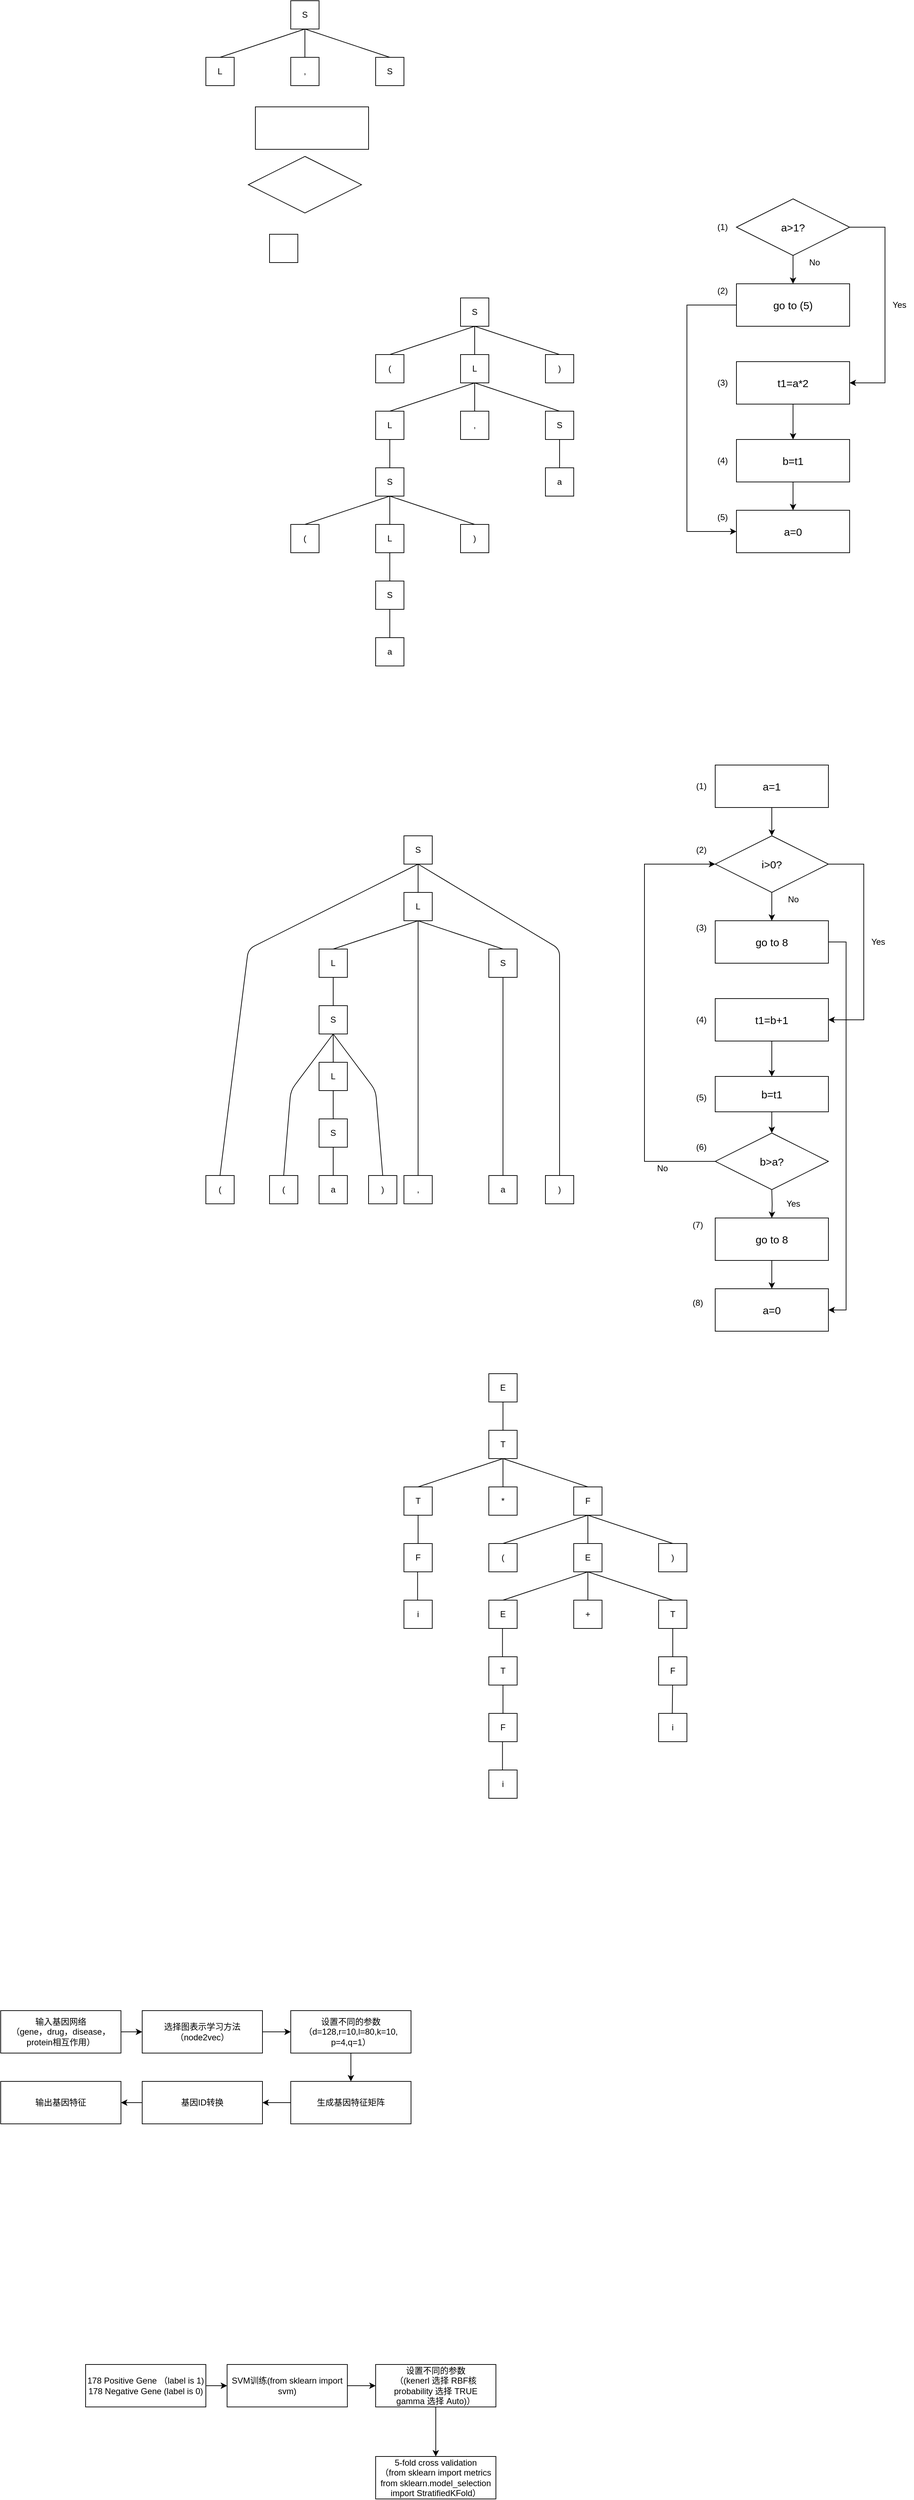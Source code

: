 <mxfile version="17.0.0" type="github">
  <diagram id="EhRALEBXOWKKHzIE7AUR" name="Page-1">
    <mxGraphModel dx="4722" dy="5435" grid="1" gridSize="10" guides="1" tooltips="1" connect="1" arrows="1" fold="1" page="1" pageScale="1" pageWidth="3300" pageHeight="4681" math="0" shadow="0">
      <root>
        <mxCell id="0" />
        <mxCell id="1" parent="0" />
        <mxCell id="8SB553p6FnkNuPPM9cX--16" style="edgeStyle=orthogonalEdgeStyle;rounded=0;orthogonalLoop=1;jettySize=auto;html=1;entryX=0;entryY=0.5;entryDx=0;entryDy=0;" parent="1" source="8SB553p6FnkNuPPM9cX--1" target="8SB553p6FnkNuPPM9cX--6" edge="1">
          <mxGeometry relative="1" as="geometry">
            <mxPoint x="560" y="570" as="targetPoint" />
            <Array as="points">
              <mxPoint x="560" y="250" />
              <mxPoint x="560" y="570" />
            </Array>
          </mxGeometry>
        </mxCell>
        <mxCell id="8SB553p6FnkNuPPM9cX--1" value="&lt;font style=&quot;font-size: 15px&quot;&gt;go to (5)&lt;/font&gt;" style="rounded=0;whiteSpace=wrap;html=1;" parent="1" vertex="1">
          <mxGeometry x="630" y="220" width="160" height="60" as="geometry" />
        </mxCell>
        <mxCell id="8SB553p6FnkNuPPM9cX--2" value="" style="edgeStyle=orthogonalEdgeStyle;rounded=0;orthogonalLoop=1;jettySize=auto;html=1;" parent="1" source="8SB553p6FnkNuPPM9cX--3" target="8SB553p6FnkNuPPM9cX--1" edge="1">
          <mxGeometry relative="1" as="geometry" />
        </mxCell>
        <mxCell id="8SB553p6FnkNuPPM9cX--12" style="edgeStyle=orthogonalEdgeStyle;rounded=0;orthogonalLoop=1;jettySize=auto;html=1;entryX=1;entryY=0.5;entryDx=0;entryDy=0;" parent="1" source="8SB553p6FnkNuPPM9cX--3" target="8SB553p6FnkNuPPM9cX--5" edge="1">
          <mxGeometry relative="1" as="geometry">
            <mxPoint x="840" y="360" as="targetPoint" />
            <Array as="points">
              <mxPoint x="840" y="140" />
              <mxPoint x="840" y="360" />
            </Array>
          </mxGeometry>
        </mxCell>
        <mxCell id="8SB553p6FnkNuPPM9cX--3" value="&lt;font style=&quot;font-size: 15px&quot;&gt;a&amp;gt;1?&lt;/font&gt;" style="rhombus;whiteSpace=wrap;html=1;" parent="1" vertex="1">
          <mxGeometry x="630" y="100" width="160" height="80" as="geometry" />
        </mxCell>
        <mxCell id="8SB553p6FnkNuPPM9cX--15" value="" style="edgeStyle=orthogonalEdgeStyle;rounded=0;orthogonalLoop=1;jettySize=auto;html=1;" parent="1" source="8SB553p6FnkNuPPM9cX--4" target="8SB553p6FnkNuPPM9cX--6" edge="1">
          <mxGeometry relative="1" as="geometry" />
        </mxCell>
        <mxCell id="8SB553p6FnkNuPPM9cX--4" value="&lt;font style=&quot;font-size: 15px&quot;&gt;b=t1&lt;/font&gt;" style="rounded=0;whiteSpace=wrap;html=1;" parent="1" vertex="1">
          <mxGeometry x="630" y="440" width="160" height="60" as="geometry" />
        </mxCell>
        <mxCell id="8SB553p6FnkNuPPM9cX--14" style="edgeStyle=orthogonalEdgeStyle;rounded=0;orthogonalLoop=1;jettySize=auto;html=1;entryX=0.5;entryY=0;entryDx=0;entryDy=0;" parent="1" source="8SB553p6FnkNuPPM9cX--5" target="8SB553p6FnkNuPPM9cX--4" edge="1">
          <mxGeometry relative="1" as="geometry" />
        </mxCell>
        <mxCell id="8SB553p6FnkNuPPM9cX--5" value="&lt;font style=&quot;font-size: 15px&quot;&gt;t1=a*2&lt;/font&gt;" style="rounded=0;whiteSpace=wrap;html=1;" parent="1" vertex="1">
          <mxGeometry x="630" y="330" width="160" height="60" as="geometry" />
        </mxCell>
        <mxCell id="8SB553p6FnkNuPPM9cX--6" value="&lt;font style=&quot;font-size: 15px&quot;&gt;a=0&lt;/font&gt;" style="rounded=0;whiteSpace=wrap;html=1;" parent="1" vertex="1">
          <mxGeometry x="630" y="540" width="160" height="60" as="geometry" />
        </mxCell>
        <mxCell id="8SB553p6FnkNuPPM9cX--7" value="" style="rounded=0;whiteSpace=wrap;html=1;" parent="1" vertex="1">
          <mxGeometry x="-50" y="-30" width="160" height="60" as="geometry" />
        </mxCell>
        <mxCell id="8SB553p6FnkNuPPM9cX--8" value="" style="rhombus;whiteSpace=wrap;html=1;" parent="1" vertex="1">
          <mxGeometry x="-60" y="40" width="160" height="80" as="geometry" />
        </mxCell>
        <mxCell id="8SB553p6FnkNuPPM9cX--10" value="No" style="text;html=1;align=center;verticalAlign=middle;resizable=0;points=[];autosize=1;" parent="1" vertex="1">
          <mxGeometry x="725" y="180" width="30" height="20" as="geometry" />
        </mxCell>
        <mxCell id="8SB553p6FnkNuPPM9cX--13" value="Yes" style="text;html=1;align=center;verticalAlign=middle;resizable=0;points=[];autosize=1;" parent="1" vertex="1">
          <mxGeometry x="840" y="240" width="40" height="20" as="geometry" />
        </mxCell>
        <mxCell id="8SB553p6FnkNuPPM9cX--18" value="(1)" style="text;html=1;align=center;verticalAlign=middle;resizable=0;points=[];autosize=1;" parent="1" vertex="1">
          <mxGeometry x="595" y="130" width="30" height="20" as="geometry" />
        </mxCell>
        <mxCell id="8SB553p6FnkNuPPM9cX--19" value="(2)" style="text;html=1;align=center;verticalAlign=middle;resizable=0;points=[];autosize=1;" parent="1" vertex="1">
          <mxGeometry x="595" y="220" width="30" height="20" as="geometry" />
        </mxCell>
        <mxCell id="8SB553p6FnkNuPPM9cX--20" value="(4)" style="text;html=1;align=center;verticalAlign=middle;resizable=0;points=[];autosize=1;" parent="1" vertex="1">
          <mxGeometry x="595" y="460" width="30" height="20" as="geometry" />
        </mxCell>
        <mxCell id="8SB553p6FnkNuPPM9cX--21" value="(3)" style="text;html=1;align=center;verticalAlign=middle;resizable=0;points=[];autosize=1;" parent="1" vertex="1">
          <mxGeometry x="595" y="350" width="30" height="20" as="geometry" />
        </mxCell>
        <mxCell id="8SB553p6FnkNuPPM9cX--22" value="(5)" style="text;html=1;align=center;verticalAlign=middle;resizable=0;points=[];autosize=1;" parent="1" vertex="1">
          <mxGeometry x="595" y="540" width="30" height="20" as="geometry" />
        </mxCell>
        <mxCell id="Z-NkJSOPQDGWFZpMQhR7-27" value="" style="edgeStyle=orthogonalEdgeStyle;rounded=0;orthogonalLoop=1;jettySize=auto;html=1;entryX=1;entryY=0.5;entryDx=0;entryDy=0;" parent="1" source="Z-NkJSOPQDGWFZpMQhR7-2" target="Z-NkJSOPQDGWFZpMQhR7-20" edge="1">
          <mxGeometry relative="1" as="geometry">
            <mxPoint x="785" y="1670" as="targetPoint" />
            <Array as="points">
              <mxPoint x="785" y="1150" />
              <mxPoint x="785" y="1670" />
            </Array>
          </mxGeometry>
        </mxCell>
        <mxCell id="Z-NkJSOPQDGWFZpMQhR7-2" value="&lt;span style=&quot;font-size: 15px&quot;&gt;go to 8&lt;/span&gt;" style="rounded=0;whiteSpace=wrap;html=1;" parent="1" vertex="1">
          <mxGeometry x="600" y="1120" width="160" height="60" as="geometry" />
        </mxCell>
        <mxCell id="Z-NkJSOPQDGWFZpMQhR7-3" value="" style="edgeStyle=orthogonalEdgeStyle;rounded=0;orthogonalLoop=1;jettySize=auto;html=1;" parent="1" source="Z-NkJSOPQDGWFZpMQhR7-5" target="Z-NkJSOPQDGWFZpMQhR7-2" edge="1">
          <mxGeometry relative="1" as="geometry" />
        </mxCell>
        <mxCell id="Z-NkJSOPQDGWFZpMQhR7-4" style="edgeStyle=orthogonalEdgeStyle;rounded=0;orthogonalLoop=1;jettySize=auto;html=1;entryX=1;entryY=0.5;entryDx=0;entryDy=0;" parent="1" source="Z-NkJSOPQDGWFZpMQhR7-5" target="Z-NkJSOPQDGWFZpMQhR7-9" edge="1">
          <mxGeometry relative="1" as="geometry">
            <mxPoint x="810" y="1260" as="targetPoint" />
            <Array as="points">
              <mxPoint x="810" y="1040" />
              <mxPoint x="810" y="1260" />
            </Array>
          </mxGeometry>
        </mxCell>
        <mxCell id="Z-NkJSOPQDGWFZpMQhR7-5" value="&lt;font style=&quot;font-size: 15px&quot;&gt;&lt;font style=&quot;vertical-align: inherit&quot;&gt;&lt;font style=&quot;vertical-align: inherit&quot;&gt;i&amp;gt;0?&lt;/font&gt;&lt;/font&gt;&lt;/font&gt;" style="rhombus;whiteSpace=wrap;html=1;" parent="1" vertex="1">
          <mxGeometry x="600" y="1000" width="160" height="80" as="geometry" />
        </mxCell>
        <mxCell id="Z-NkJSOPQDGWFZpMQhR7-41" style="edgeStyle=orthogonalEdgeStyle;rounded=0;orthogonalLoop=1;jettySize=auto;html=1;exitX=0.5;exitY=1;exitDx=0;exitDy=0;entryX=0.5;entryY=0;entryDx=0;entryDy=0;" parent="1" source="Z-NkJSOPQDGWFZpMQhR7-7" target="Z-NkJSOPQDGWFZpMQhR7-40" edge="1">
          <mxGeometry relative="1" as="geometry" />
        </mxCell>
        <mxCell id="Z-NkJSOPQDGWFZpMQhR7-7" value="&lt;font style=&quot;font-size: 15px&quot;&gt;b=t1&lt;/font&gt;" style="rounded=0;whiteSpace=wrap;html=1;" parent="1" vertex="1">
          <mxGeometry x="600" y="1340" width="160" height="50" as="geometry" />
        </mxCell>
        <mxCell id="Z-NkJSOPQDGWFZpMQhR7-8" style="edgeStyle=orthogonalEdgeStyle;rounded=0;orthogonalLoop=1;jettySize=auto;html=1;entryX=0.5;entryY=0;entryDx=0;entryDy=0;" parent="1" source="Z-NkJSOPQDGWFZpMQhR7-9" target="Z-NkJSOPQDGWFZpMQhR7-7" edge="1">
          <mxGeometry relative="1" as="geometry" />
        </mxCell>
        <mxCell id="Z-NkJSOPQDGWFZpMQhR7-9" value="&lt;font style=&quot;font-size: 15px&quot;&gt;t1=b+1&lt;/font&gt;" style="rounded=0;whiteSpace=wrap;html=1;" parent="1" vertex="1">
          <mxGeometry x="600" y="1230" width="160" height="60" as="geometry" />
        </mxCell>
        <mxCell id="Z-NkJSOPQDGWFZpMQhR7-24" value="" style="edgeStyle=orthogonalEdgeStyle;rounded=0;orthogonalLoop=1;jettySize=auto;html=1;" parent="1" target="Z-NkJSOPQDGWFZpMQhR7-19" edge="1">
          <mxGeometry relative="1" as="geometry">
            <mxPoint x="680" y="1500" as="sourcePoint" />
          </mxGeometry>
        </mxCell>
        <mxCell id="Z-NkJSOPQDGWFZpMQhR7-11" value="No" style="text;html=1;align=center;verticalAlign=middle;resizable=0;points=[];autosize=1;" parent="1" vertex="1">
          <mxGeometry x="695" y="1080" width="30" height="20" as="geometry" />
        </mxCell>
        <mxCell id="Z-NkJSOPQDGWFZpMQhR7-12" value="Yes" style="text;html=1;align=center;verticalAlign=middle;resizable=0;points=[];autosize=1;" parent="1" vertex="1">
          <mxGeometry x="810" y="1140" width="40" height="20" as="geometry" />
        </mxCell>
        <mxCell id="Z-NkJSOPQDGWFZpMQhR7-13" value="(2)" style="text;html=1;align=center;verticalAlign=middle;resizable=0;points=[];autosize=1;" parent="1" vertex="1">
          <mxGeometry x="565" y="1010" width="30" height="20" as="geometry" />
        </mxCell>
        <mxCell id="Z-NkJSOPQDGWFZpMQhR7-14" value="(3)" style="text;html=1;align=center;verticalAlign=middle;resizable=0;points=[];autosize=1;" parent="1" vertex="1">
          <mxGeometry x="565" y="1120" width="30" height="20" as="geometry" />
        </mxCell>
        <mxCell id="Z-NkJSOPQDGWFZpMQhR7-15" value="(5)" style="text;html=1;align=center;verticalAlign=middle;resizable=0;points=[];autosize=1;" parent="1" vertex="1">
          <mxGeometry x="565" y="1360" width="30" height="20" as="geometry" />
        </mxCell>
        <mxCell id="Z-NkJSOPQDGWFZpMQhR7-16" value="(4)" style="text;html=1;align=center;verticalAlign=middle;resizable=0;points=[];autosize=1;" parent="1" vertex="1">
          <mxGeometry x="565" y="1250" width="30" height="20" as="geometry" />
        </mxCell>
        <mxCell id="Z-NkJSOPQDGWFZpMQhR7-17" value="(6)" style="text;html=1;align=center;verticalAlign=middle;resizable=0;points=[];autosize=1;" parent="1" vertex="1">
          <mxGeometry x="565" y="1430" width="30" height="20" as="geometry" />
        </mxCell>
        <mxCell id="Z-NkJSOPQDGWFZpMQhR7-25" value="" style="edgeStyle=orthogonalEdgeStyle;rounded=0;orthogonalLoop=1;jettySize=auto;html=1;" parent="1" source="Z-NkJSOPQDGWFZpMQhR7-19" target="Z-NkJSOPQDGWFZpMQhR7-20" edge="1">
          <mxGeometry relative="1" as="geometry" />
        </mxCell>
        <mxCell id="Z-NkJSOPQDGWFZpMQhR7-19" value="&lt;font style=&quot;font-size: 15px&quot;&gt;go to 8&lt;/font&gt;" style="rounded=0;whiteSpace=wrap;html=1;" parent="1" vertex="1">
          <mxGeometry x="600" y="1540" width="160" height="60" as="geometry" />
        </mxCell>
        <mxCell id="Z-NkJSOPQDGWFZpMQhR7-20" value="&lt;span style=&quot;font-size: 15px&quot;&gt;a=0&lt;/span&gt;" style="rounded=0;whiteSpace=wrap;html=1;" parent="1" vertex="1">
          <mxGeometry x="600" y="1640" width="160" height="60" as="geometry" />
        </mxCell>
        <mxCell id="Z-NkJSOPQDGWFZpMQhR7-23" value="" style="edgeStyle=orthogonalEdgeStyle;rounded=0;orthogonalLoop=1;jettySize=auto;html=1;" parent="1" source="Z-NkJSOPQDGWFZpMQhR7-22" target="Z-NkJSOPQDGWFZpMQhR7-5" edge="1">
          <mxGeometry relative="1" as="geometry" />
        </mxCell>
        <mxCell id="Z-NkJSOPQDGWFZpMQhR7-22" value="&lt;font style=&quot;font-size: 15px&quot;&gt;a=1&lt;/font&gt;" style="rounded=0;whiteSpace=wrap;html=1;" parent="1" vertex="1">
          <mxGeometry x="600" y="900" width="160" height="60" as="geometry" />
        </mxCell>
        <mxCell id="Z-NkJSOPQDGWFZpMQhR7-34" value="(1)" style="text;html=1;align=center;verticalAlign=middle;resizable=0;points=[];autosize=1;" parent="1" vertex="1">
          <mxGeometry x="565" y="920" width="30" height="20" as="geometry" />
        </mxCell>
        <mxCell id="Z-NkJSOPQDGWFZpMQhR7-37" value="(8)" style="text;html=1;align=center;verticalAlign=middle;resizable=0;points=[];autosize=1;" parent="1" vertex="1">
          <mxGeometry x="560" y="1650" width="30" height="20" as="geometry" />
        </mxCell>
        <mxCell id="Z-NkJSOPQDGWFZpMQhR7-42" style="edgeStyle=orthogonalEdgeStyle;rounded=0;orthogonalLoop=1;jettySize=auto;html=1;exitX=0;exitY=0.5;exitDx=0;exitDy=0;entryX=0;entryY=0.5;entryDx=0;entryDy=0;" parent="1" source="Z-NkJSOPQDGWFZpMQhR7-40" target="Z-NkJSOPQDGWFZpMQhR7-5" edge="1">
          <mxGeometry relative="1" as="geometry">
            <mxPoint x="490" y="930" as="targetPoint" />
            <Array as="points">
              <mxPoint x="500" y="1460" />
              <mxPoint x="500" y="1040" />
            </Array>
          </mxGeometry>
        </mxCell>
        <mxCell id="Z-NkJSOPQDGWFZpMQhR7-40" value="&lt;font style=&quot;font-size: 15px&quot;&gt;&lt;font style=&quot;vertical-align: inherit&quot;&gt;&lt;font style=&quot;vertical-align: inherit&quot;&gt;b&amp;gt;a?&lt;/font&gt;&lt;/font&gt;&lt;/font&gt;" style="rhombus;whiteSpace=wrap;html=1;" parent="1" vertex="1">
          <mxGeometry x="600" y="1420" width="160" height="80" as="geometry" />
        </mxCell>
        <mxCell id="Z-NkJSOPQDGWFZpMQhR7-43" value="No" style="text;html=1;align=center;verticalAlign=middle;resizable=0;points=[];autosize=1;" parent="1" vertex="1">
          <mxGeometry x="510" y="1460" width="30" height="20" as="geometry" />
        </mxCell>
        <mxCell id="Z-NkJSOPQDGWFZpMQhR7-45" value="Yes" style="text;html=1;align=center;verticalAlign=middle;resizable=0;points=[];autosize=1;" parent="1" vertex="1">
          <mxGeometry x="695" y="1510" width="30" height="20" as="geometry" />
        </mxCell>
        <mxCell id="Z-NkJSOPQDGWFZpMQhR7-36" value="(7)" style="text;html=1;align=center;verticalAlign=middle;resizable=0;points=[];autosize=1;" parent="1" vertex="1">
          <mxGeometry x="560" y="1540" width="30" height="20" as="geometry" />
        </mxCell>
        <mxCell id="l1R7eb3PoZtqDIIH4nVf-25" value="" style="rounded=0;whiteSpace=wrap;html=1;" parent="1" vertex="1">
          <mxGeometry x="-30" y="150" width="40" height="40" as="geometry" />
        </mxCell>
        <mxCell id="l1R7eb3PoZtqDIIH4nVf-28" value="(" style="rounded=0;whiteSpace=wrap;html=1;" parent="1" vertex="1">
          <mxGeometry x="120" y="320" width="40" height="40" as="geometry" />
        </mxCell>
        <mxCell id="l1R7eb3PoZtqDIIH4nVf-29" value="S" style="rounded=0;whiteSpace=wrap;html=1;" parent="1" vertex="1">
          <mxGeometry x="240" y="240" width="40" height="40" as="geometry" />
        </mxCell>
        <mxCell id="l1R7eb3PoZtqDIIH4nVf-31" value=")" style="rounded=0;whiteSpace=wrap;html=1;" parent="1" vertex="1">
          <mxGeometry x="360" y="320" width="40" height="40" as="geometry" />
        </mxCell>
        <mxCell id="l1R7eb3PoZtqDIIH4nVf-32" value="L" style="rounded=0;whiteSpace=wrap;html=1;" parent="1" vertex="1">
          <mxGeometry x="240" y="320" width="40" height="40" as="geometry" />
        </mxCell>
        <mxCell id="l1R7eb3PoZtqDIIH4nVf-33" value="" style="endArrow=none;html=1;exitX=0.5;exitY=0;exitDx=0;exitDy=0;" parent="1" source="l1R7eb3PoZtqDIIH4nVf-28" edge="1">
          <mxGeometry width="50" height="50" relative="1" as="geometry">
            <mxPoint x="210" y="330" as="sourcePoint" />
            <mxPoint x="260" y="280" as="targetPoint" />
            <Array as="points" />
          </mxGeometry>
        </mxCell>
        <mxCell id="l1R7eb3PoZtqDIIH4nVf-35" value="" style="endArrow=none;html=1;exitX=0.5;exitY=0;exitDx=0;exitDy=0;" parent="1" source="l1R7eb3PoZtqDIIH4nVf-32" edge="1">
          <mxGeometry width="50" height="50" relative="1" as="geometry">
            <mxPoint x="220" y="330" as="sourcePoint" />
            <mxPoint x="260" y="280" as="targetPoint" />
          </mxGeometry>
        </mxCell>
        <mxCell id="l1R7eb3PoZtqDIIH4nVf-36" value="" style="endArrow=none;html=1;exitX=0.5;exitY=0;exitDx=0;exitDy=0;" parent="1" source="l1R7eb3PoZtqDIIH4nVf-31" edge="1">
          <mxGeometry width="50" height="50" relative="1" as="geometry">
            <mxPoint x="220" y="320" as="sourcePoint" />
            <mxPoint x="260" y="280" as="targetPoint" />
          </mxGeometry>
        </mxCell>
        <mxCell id="l1R7eb3PoZtqDIIH4nVf-44" value="L" style="rounded=0;whiteSpace=wrap;html=1;" parent="1" vertex="1">
          <mxGeometry x="120" y="400" width="40" height="40" as="geometry" />
        </mxCell>
        <mxCell id="l1R7eb3PoZtqDIIH4nVf-46" value="S" style="rounded=0;whiteSpace=wrap;html=1;" parent="1" vertex="1">
          <mxGeometry x="360" y="400" width="40" height="40" as="geometry" />
        </mxCell>
        <mxCell id="l1R7eb3PoZtqDIIH4nVf-47" value="," style="rounded=0;whiteSpace=wrap;html=1;" parent="1" vertex="1">
          <mxGeometry x="240" y="400" width="40" height="40" as="geometry" />
        </mxCell>
        <mxCell id="l1R7eb3PoZtqDIIH4nVf-48" value="" style="endArrow=none;html=1;exitX=0.5;exitY=0;exitDx=0;exitDy=0;" parent="1" source="l1R7eb3PoZtqDIIH4nVf-44" edge="1">
          <mxGeometry width="50" height="50" relative="1" as="geometry">
            <mxPoint x="210" y="410" as="sourcePoint" />
            <mxPoint x="260" y="360" as="targetPoint" />
            <Array as="points" />
          </mxGeometry>
        </mxCell>
        <mxCell id="l1R7eb3PoZtqDIIH4nVf-49" value="" style="endArrow=none;html=1;exitX=0.5;exitY=0;exitDx=0;exitDy=0;" parent="1" source="l1R7eb3PoZtqDIIH4nVf-47" edge="1">
          <mxGeometry width="50" height="50" relative="1" as="geometry">
            <mxPoint x="220" y="410" as="sourcePoint" />
            <mxPoint x="260" y="360" as="targetPoint" />
          </mxGeometry>
        </mxCell>
        <mxCell id="l1R7eb3PoZtqDIIH4nVf-50" value="" style="endArrow=none;html=1;exitX=0.5;exitY=0;exitDx=0;exitDy=0;" parent="1" source="l1R7eb3PoZtqDIIH4nVf-46" edge="1">
          <mxGeometry width="50" height="50" relative="1" as="geometry">
            <mxPoint x="220" y="400" as="sourcePoint" />
            <mxPoint x="260" y="360" as="targetPoint" />
          </mxGeometry>
        </mxCell>
        <mxCell id="l1R7eb3PoZtqDIIH4nVf-56" value="" style="endArrow=none;html=1;" parent="1" edge="1">
          <mxGeometry width="50" height="50" relative="1" as="geometry">
            <mxPoint x="140" y="480" as="sourcePoint" />
            <mxPoint x="140" y="440" as="targetPoint" />
          </mxGeometry>
        </mxCell>
        <mxCell id="l1R7eb3PoZtqDIIH4nVf-65" value="L" style="rounded=0;whiteSpace=wrap;html=1;" parent="1" vertex="1">
          <mxGeometry x="-120" y="-100" width="40" height="40" as="geometry" />
        </mxCell>
        <mxCell id="l1R7eb3PoZtqDIIH4nVf-66" value="S" style="rounded=0;whiteSpace=wrap;html=1;" parent="1" vertex="1">
          <mxGeometry y="-180" width="40" height="40" as="geometry" />
        </mxCell>
        <mxCell id="l1R7eb3PoZtqDIIH4nVf-67" value="S" style="rounded=0;whiteSpace=wrap;html=1;" parent="1" vertex="1">
          <mxGeometry x="120" y="-100" width="40" height="40" as="geometry" />
        </mxCell>
        <mxCell id="l1R7eb3PoZtqDIIH4nVf-68" value="," style="rounded=0;whiteSpace=wrap;html=1;" parent="1" vertex="1">
          <mxGeometry y="-100" width="40" height="40" as="geometry" />
        </mxCell>
        <mxCell id="l1R7eb3PoZtqDIIH4nVf-69" value="" style="endArrow=none;html=1;exitX=0.5;exitY=0;exitDx=0;exitDy=0;" parent="1" source="l1R7eb3PoZtqDIIH4nVf-65" edge="1">
          <mxGeometry width="50" height="50" relative="1" as="geometry">
            <mxPoint x="-30" y="-90" as="sourcePoint" />
            <mxPoint x="20" y="-140" as="targetPoint" />
            <Array as="points" />
          </mxGeometry>
        </mxCell>
        <mxCell id="l1R7eb3PoZtqDIIH4nVf-70" value="" style="endArrow=none;html=1;exitX=0.5;exitY=0;exitDx=0;exitDy=0;" parent="1" source="l1R7eb3PoZtqDIIH4nVf-68" edge="1">
          <mxGeometry width="50" height="50" relative="1" as="geometry">
            <mxPoint x="-20" y="-90" as="sourcePoint" />
            <mxPoint x="20" y="-140" as="targetPoint" />
          </mxGeometry>
        </mxCell>
        <mxCell id="l1R7eb3PoZtqDIIH4nVf-71" value="" style="endArrow=none;html=1;exitX=0.5;exitY=0;exitDx=0;exitDy=0;" parent="1" source="l1R7eb3PoZtqDIIH4nVf-67" edge="1">
          <mxGeometry width="50" height="50" relative="1" as="geometry">
            <mxPoint x="-20" y="-100" as="sourcePoint" />
            <mxPoint x="20" y="-140" as="targetPoint" />
          </mxGeometry>
        </mxCell>
        <mxCell id="l1R7eb3PoZtqDIIH4nVf-72" value="(" style="rounded=0;whiteSpace=wrap;html=1;" parent="1" vertex="1">
          <mxGeometry y="560" width="40" height="40" as="geometry" />
        </mxCell>
        <mxCell id="l1R7eb3PoZtqDIIH4nVf-73" value="S" style="rounded=0;whiteSpace=wrap;html=1;" parent="1" vertex="1">
          <mxGeometry x="120" y="480" width="40" height="40" as="geometry" />
        </mxCell>
        <mxCell id="l1R7eb3PoZtqDIIH4nVf-74" value=")" style="rounded=0;whiteSpace=wrap;html=1;" parent="1" vertex="1">
          <mxGeometry x="240" y="560" width="40" height="40" as="geometry" />
        </mxCell>
        <mxCell id="l1R7eb3PoZtqDIIH4nVf-75" value="L" style="rounded=0;whiteSpace=wrap;html=1;" parent="1" vertex="1">
          <mxGeometry x="120" y="560" width="40" height="40" as="geometry" />
        </mxCell>
        <mxCell id="l1R7eb3PoZtqDIIH4nVf-76" value="" style="endArrow=none;html=1;exitX=0.5;exitY=0;exitDx=0;exitDy=0;" parent="1" source="l1R7eb3PoZtqDIIH4nVf-72" edge="1">
          <mxGeometry width="50" height="50" relative="1" as="geometry">
            <mxPoint x="90" y="570" as="sourcePoint" />
            <mxPoint x="140" y="520" as="targetPoint" />
            <Array as="points" />
          </mxGeometry>
        </mxCell>
        <mxCell id="l1R7eb3PoZtqDIIH4nVf-77" value="" style="endArrow=none;html=1;exitX=0.5;exitY=0;exitDx=0;exitDy=0;" parent="1" source="l1R7eb3PoZtqDIIH4nVf-75" edge="1">
          <mxGeometry width="50" height="50" relative="1" as="geometry">
            <mxPoint x="100" y="570" as="sourcePoint" />
            <mxPoint x="140" y="520" as="targetPoint" />
          </mxGeometry>
        </mxCell>
        <mxCell id="l1R7eb3PoZtqDIIH4nVf-78" value="" style="endArrow=none;html=1;exitX=0.5;exitY=0;exitDx=0;exitDy=0;" parent="1" source="l1R7eb3PoZtqDIIH4nVf-74" edge="1">
          <mxGeometry width="50" height="50" relative="1" as="geometry">
            <mxPoint x="100" y="560" as="sourcePoint" />
            <mxPoint x="140" y="520" as="targetPoint" />
          </mxGeometry>
        </mxCell>
        <mxCell id="l1R7eb3PoZtqDIIH4nVf-86" value="S" style="rounded=0;whiteSpace=wrap;html=1;" parent="1" vertex="1">
          <mxGeometry x="120" y="640" width="40" height="40" as="geometry" />
        </mxCell>
        <mxCell id="l1R7eb3PoZtqDIIH4nVf-87" value="a" style="rounded=0;whiteSpace=wrap;html=1;" parent="1" vertex="1">
          <mxGeometry x="120" y="720" width="40" height="40" as="geometry" />
        </mxCell>
        <mxCell id="l1R7eb3PoZtqDIIH4nVf-88" value="" style="endArrow=none;html=1;exitX=0.5;exitY=0;exitDx=0;exitDy=0;" parent="1" source="l1R7eb3PoZtqDIIH4nVf-86" edge="1">
          <mxGeometry width="50" height="50" relative="1" as="geometry">
            <mxPoint x="90" y="650" as="sourcePoint" />
            <mxPoint x="140" y="600" as="targetPoint" />
          </mxGeometry>
        </mxCell>
        <mxCell id="l1R7eb3PoZtqDIIH4nVf-89" value="" style="endArrow=none;html=1;exitX=0.5;exitY=0;exitDx=0;exitDy=0;" parent="1" source="l1R7eb3PoZtqDIIH4nVf-87" edge="1">
          <mxGeometry width="50" height="50" relative="1" as="geometry">
            <mxPoint x="110" y="710" as="sourcePoint" />
            <mxPoint x="140" y="680" as="targetPoint" />
          </mxGeometry>
        </mxCell>
        <mxCell id="l1R7eb3PoZtqDIIH4nVf-90" value="a" style="rounded=0;whiteSpace=wrap;html=1;" parent="1" vertex="1">
          <mxGeometry x="360" y="480" width="40" height="40" as="geometry" />
        </mxCell>
        <mxCell id="l1R7eb3PoZtqDIIH4nVf-91" value="" style="endArrow=none;html=1;exitX=0.5;exitY=0;exitDx=0;exitDy=0;" parent="1" source="l1R7eb3PoZtqDIIH4nVf-90" edge="1">
          <mxGeometry width="50" height="50" relative="1" as="geometry">
            <mxPoint x="350" y="470" as="sourcePoint" />
            <mxPoint x="380" y="440" as="targetPoint" />
          </mxGeometry>
        </mxCell>
        <mxCell id="l1R7eb3PoZtqDIIH4nVf-92" value="(" style="rounded=0;whiteSpace=wrap;html=1;" parent="1" vertex="1">
          <mxGeometry x="-120" y="1480" width="40" height="40" as="geometry" />
        </mxCell>
        <mxCell id="l1R7eb3PoZtqDIIH4nVf-93" value="S" style="rounded=0;whiteSpace=wrap;html=1;" parent="1" vertex="1">
          <mxGeometry x="160" y="1000" width="40" height="40" as="geometry" />
        </mxCell>
        <mxCell id="l1R7eb3PoZtqDIIH4nVf-94" value=")" style="rounded=0;whiteSpace=wrap;html=1;" parent="1" vertex="1">
          <mxGeometry x="360" y="1480" width="40" height="40" as="geometry" />
        </mxCell>
        <mxCell id="l1R7eb3PoZtqDIIH4nVf-95" value="L" style="rounded=0;whiteSpace=wrap;html=1;" parent="1" vertex="1">
          <mxGeometry x="160" y="1080" width="40" height="40" as="geometry" />
        </mxCell>
        <mxCell id="l1R7eb3PoZtqDIIH4nVf-96" value="" style="endArrow=none;html=1;exitX=0.5;exitY=0;exitDx=0;exitDy=0;" parent="1" source="l1R7eb3PoZtqDIIH4nVf-92" edge="1">
          <mxGeometry width="50" height="50" relative="1" as="geometry">
            <mxPoint x="130" y="1090" as="sourcePoint" />
            <mxPoint x="180" y="1040" as="targetPoint" />
            <Array as="points">
              <mxPoint x="-60" y="1160" />
            </Array>
          </mxGeometry>
        </mxCell>
        <mxCell id="l1R7eb3PoZtqDIIH4nVf-97" value="" style="endArrow=none;html=1;exitX=0.5;exitY=0;exitDx=0;exitDy=0;" parent="1" source="l1R7eb3PoZtqDIIH4nVf-95" edge="1">
          <mxGeometry width="50" height="50" relative="1" as="geometry">
            <mxPoint x="140" y="1090" as="sourcePoint" />
            <mxPoint x="180" y="1040" as="targetPoint" />
          </mxGeometry>
        </mxCell>
        <mxCell id="l1R7eb3PoZtqDIIH4nVf-98" value="" style="endArrow=none;html=1;exitX=0.5;exitY=0;exitDx=0;exitDy=0;" parent="1" source="l1R7eb3PoZtqDIIH4nVf-94" edge="1">
          <mxGeometry width="50" height="50" relative="1" as="geometry">
            <mxPoint x="140" y="1080" as="sourcePoint" />
            <mxPoint x="180" y="1040" as="targetPoint" />
            <Array as="points">
              <mxPoint x="380" y="1160" />
            </Array>
          </mxGeometry>
        </mxCell>
        <mxCell id="l1R7eb3PoZtqDIIH4nVf-99" value="L" style="rounded=0;whiteSpace=wrap;html=1;" parent="1" vertex="1">
          <mxGeometry x="40" y="1160" width="40" height="40" as="geometry" />
        </mxCell>
        <mxCell id="l1R7eb3PoZtqDIIH4nVf-100" value="S" style="rounded=0;whiteSpace=wrap;html=1;" parent="1" vertex="1">
          <mxGeometry x="280" y="1160" width="40" height="40" as="geometry" />
        </mxCell>
        <mxCell id="l1R7eb3PoZtqDIIH4nVf-101" value="," style="rounded=0;whiteSpace=wrap;html=1;" parent="1" vertex="1">
          <mxGeometry x="160" y="1480" width="40" height="40" as="geometry" />
        </mxCell>
        <mxCell id="l1R7eb3PoZtqDIIH4nVf-102" value="" style="endArrow=none;html=1;exitX=0.5;exitY=0;exitDx=0;exitDy=0;" parent="1" source="l1R7eb3PoZtqDIIH4nVf-99" edge="1">
          <mxGeometry width="50" height="50" relative="1" as="geometry">
            <mxPoint x="130" y="1170" as="sourcePoint" />
            <mxPoint x="180" y="1120" as="targetPoint" />
            <Array as="points" />
          </mxGeometry>
        </mxCell>
        <mxCell id="l1R7eb3PoZtqDIIH4nVf-103" value="" style="endArrow=none;html=1;exitX=0.5;exitY=0;exitDx=0;exitDy=0;" parent="1" source="l1R7eb3PoZtqDIIH4nVf-101" edge="1">
          <mxGeometry width="50" height="50" relative="1" as="geometry">
            <mxPoint x="140" y="1170" as="sourcePoint" />
            <mxPoint x="180" y="1120" as="targetPoint" />
          </mxGeometry>
        </mxCell>
        <mxCell id="l1R7eb3PoZtqDIIH4nVf-104" value="" style="endArrow=none;html=1;exitX=0.5;exitY=0;exitDx=0;exitDy=0;" parent="1" source="l1R7eb3PoZtqDIIH4nVf-100" edge="1">
          <mxGeometry width="50" height="50" relative="1" as="geometry">
            <mxPoint x="140" y="1160" as="sourcePoint" />
            <mxPoint x="180" y="1120" as="targetPoint" />
          </mxGeometry>
        </mxCell>
        <mxCell id="l1R7eb3PoZtqDIIH4nVf-105" value="" style="endArrow=none;html=1;" parent="1" edge="1">
          <mxGeometry width="50" height="50" relative="1" as="geometry">
            <mxPoint x="60" y="1240" as="sourcePoint" />
            <mxPoint x="60" y="1200" as="targetPoint" />
          </mxGeometry>
        </mxCell>
        <mxCell id="l1R7eb3PoZtqDIIH4nVf-106" value="(" style="rounded=0;whiteSpace=wrap;html=1;" parent="1" vertex="1">
          <mxGeometry x="-30" y="1480" width="40" height="40" as="geometry" />
        </mxCell>
        <mxCell id="l1R7eb3PoZtqDIIH4nVf-107" value="S" style="rounded=0;whiteSpace=wrap;html=1;" parent="1" vertex="1">
          <mxGeometry x="40" y="1240" width="40" height="40" as="geometry" />
        </mxCell>
        <mxCell id="l1R7eb3PoZtqDIIH4nVf-108" value=")" style="rounded=0;whiteSpace=wrap;html=1;" parent="1" vertex="1">
          <mxGeometry x="110" y="1480" width="40" height="40" as="geometry" />
        </mxCell>
        <mxCell id="l1R7eb3PoZtqDIIH4nVf-109" value="L" style="rounded=0;whiteSpace=wrap;html=1;" parent="1" vertex="1">
          <mxGeometry x="40" y="1320" width="40" height="40" as="geometry" />
        </mxCell>
        <mxCell id="l1R7eb3PoZtqDIIH4nVf-110" value="" style="endArrow=none;html=1;exitX=0.5;exitY=0;exitDx=0;exitDy=0;" parent="1" source="l1R7eb3PoZtqDIIH4nVf-106" edge="1">
          <mxGeometry width="50" height="50" relative="1" as="geometry">
            <mxPoint x="10" y="1330" as="sourcePoint" />
            <mxPoint x="60" y="1280" as="targetPoint" />
            <Array as="points">
              <mxPoint y="1360" />
            </Array>
          </mxGeometry>
        </mxCell>
        <mxCell id="l1R7eb3PoZtqDIIH4nVf-111" value="" style="endArrow=none;html=1;exitX=0.5;exitY=0;exitDx=0;exitDy=0;" parent="1" source="l1R7eb3PoZtqDIIH4nVf-109" edge="1">
          <mxGeometry width="50" height="50" relative="1" as="geometry">
            <mxPoint x="20" y="1330" as="sourcePoint" />
            <mxPoint x="60" y="1280" as="targetPoint" />
          </mxGeometry>
        </mxCell>
        <mxCell id="l1R7eb3PoZtqDIIH4nVf-112" value="" style="endArrow=none;html=1;exitX=0.5;exitY=0;exitDx=0;exitDy=0;" parent="1" source="l1R7eb3PoZtqDIIH4nVf-108" edge="1">
          <mxGeometry width="50" height="50" relative="1" as="geometry">
            <mxPoint x="20" y="1320" as="sourcePoint" />
            <mxPoint x="60" y="1280" as="targetPoint" />
            <Array as="points">
              <mxPoint x="120" y="1360" />
            </Array>
          </mxGeometry>
        </mxCell>
        <mxCell id="l1R7eb3PoZtqDIIH4nVf-113" value="S" style="rounded=0;whiteSpace=wrap;html=1;" parent="1" vertex="1">
          <mxGeometry x="40" y="1400" width="40" height="40" as="geometry" />
        </mxCell>
        <mxCell id="l1R7eb3PoZtqDIIH4nVf-114" value="a" style="rounded=0;whiteSpace=wrap;html=1;" parent="1" vertex="1">
          <mxGeometry x="40" y="1480" width="40" height="40" as="geometry" />
        </mxCell>
        <mxCell id="l1R7eb3PoZtqDIIH4nVf-115" value="" style="endArrow=none;html=1;exitX=0.5;exitY=0;exitDx=0;exitDy=0;" parent="1" source="l1R7eb3PoZtqDIIH4nVf-113" edge="1">
          <mxGeometry width="50" height="50" relative="1" as="geometry">
            <mxPoint x="10" y="1410" as="sourcePoint" />
            <mxPoint x="60" y="1360" as="targetPoint" />
          </mxGeometry>
        </mxCell>
        <mxCell id="l1R7eb3PoZtqDIIH4nVf-116" value="" style="endArrow=none;html=1;exitX=0.5;exitY=0;exitDx=0;exitDy=0;" parent="1" source="l1R7eb3PoZtqDIIH4nVf-114" edge="1">
          <mxGeometry width="50" height="50" relative="1" as="geometry">
            <mxPoint x="30" y="1470" as="sourcePoint" />
            <mxPoint x="60" y="1440" as="targetPoint" />
          </mxGeometry>
        </mxCell>
        <mxCell id="l1R7eb3PoZtqDIIH4nVf-117" value="a" style="rounded=0;whiteSpace=wrap;html=1;" parent="1" vertex="1">
          <mxGeometry x="280" y="1480" width="40" height="40" as="geometry" />
        </mxCell>
        <mxCell id="l1R7eb3PoZtqDIIH4nVf-118" value="" style="endArrow=none;html=1;exitX=0.5;exitY=0;exitDx=0;exitDy=0;" parent="1" source="l1R7eb3PoZtqDIIH4nVf-117" edge="1">
          <mxGeometry width="50" height="50" relative="1" as="geometry">
            <mxPoint x="270" y="1230" as="sourcePoint" />
            <mxPoint x="300" y="1200" as="targetPoint" />
          </mxGeometry>
        </mxCell>
        <mxCell id="XBAsrla8ykXigh3ZVRW5-1" value="T" style="rounded=0;whiteSpace=wrap;html=1;" parent="1" vertex="1">
          <mxGeometry x="160" y="1920" width="40" height="40" as="geometry" />
        </mxCell>
        <mxCell id="XBAsrla8ykXigh3ZVRW5-2" value="T" style="rounded=0;whiteSpace=wrap;html=1;" parent="1" vertex="1">
          <mxGeometry x="280" y="1840" width="40" height="40" as="geometry" />
        </mxCell>
        <mxCell id="XBAsrla8ykXigh3ZVRW5-3" value="F" style="rounded=0;whiteSpace=wrap;html=1;" parent="1" vertex="1">
          <mxGeometry x="400" y="1920" width="40" height="40" as="geometry" />
        </mxCell>
        <mxCell id="XBAsrla8ykXigh3ZVRW5-4" value="*" style="rounded=0;whiteSpace=wrap;html=1;" parent="1" vertex="1">
          <mxGeometry x="280" y="1920" width="40" height="40" as="geometry" />
        </mxCell>
        <mxCell id="XBAsrla8ykXigh3ZVRW5-5" value="" style="endArrow=none;html=1;exitX=0.5;exitY=0;exitDx=0;exitDy=0;" parent="1" source="XBAsrla8ykXigh3ZVRW5-1" edge="1">
          <mxGeometry width="50" height="50" relative="1" as="geometry">
            <mxPoint x="250" y="1930" as="sourcePoint" />
            <mxPoint x="300" y="1880" as="targetPoint" />
            <Array as="points" />
          </mxGeometry>
        </mxCell>
        <mxCell id="XBAsrla8ykXigh3ZVRW5-6" value="" style="endArrow=none;html=1;exitX=0.5;exitY=0;exitDx=0;exitDy=0;" parent="1" source="XBAsrla8ykXigh3ZVRW5-4" edge="1">
          <mxGeometry width="50" height="50" relative="1" as="geometry">
            <mxPoint x="260" y="1930" as="sourcePoint" />
            <mxPoint x="300" y="1880" as="targetPoint" />
          </mxGeometry>
        </mxCell>
        <mxCell id="XBAsrla8ykXigh3ZVRW5-7" value="" style="endArrow=none;html=1;exitX=0.5;exitY=0;exitDx=0;exitDy=0;" parent="1" source="XBAsrla8ykXigh3ZVRW5-3" edge="1">
          <mxGeometry width="50" height="50" relative="1" as="geometry">
            <mxPoint x="260" y="1920" as="sourcePoint" />
            <mxPoint x="300" y="1880" as="targetPoint" />
          </mxGeometry>
        </mxCell>
        <mxCell id="XBAsrla8ykXigh3ZVRW5-9" value="F" style="rounded=0;whiteSpace=wrap;html=1;" parent="1" vertex="1">
          <mxGeometry x="160" y="2000" width="40" height="40" as="geometry" />
        </mxCell>
        <mxCell id="XBAsrla8ykXigh3ZVRW5-15" value="E" style="rounded=0;whiteSpace=wrap;html=1;" parent="1" vertex="1">
          <mxGeometry x="280" y="2080" width="40" height="40" as="geometry" />
        </mxCell>
        <mxCell id="XBAsrla8ykXigh3ZVRW5-18" value="+" style="rounded=0;whiteSpace=wrap;html=1;" parent="1" vertex="1">
          <mxGeometry x="400" y="2080" width="40" height="40" as="geometry" />
        </mxCell>
        <mxCell id="XBAsrla8ykXigh3ZVRW5-19" value="" style="endArrow=none;html=1;exitX=0.5;exitY=0;exitDx=0;exitDy=0;" parent="1" source="XBAsrla8ykXigh3ZVRW5-15" edge="1">
          <mxGeometry width="50" height="50" relative="1" as="geometry">
            <mxPoint x="370" y="2090" as="sourcePoint" />
            <mxPoint x="420" y="2040" as="targetPoint" />
            <Array as="points" />
          </mxGeometry>
        </mxCell>
        <mxCell id="XBAsrla8ykXigh3ZVRW5-20" value="" style="endArrow=none;html=1;exitX=0.5;exitY=0;exitDx=0;exitDy=0;" parent="1" source="XBAsrla8ykXigh3ZVRW5-18" edge="1">
          <mxGeometry width="50" height="50" relative="1" as="geometry">
            <mxPoint x="380" y="2090" as="sourcePoint" />
            <mxPoint x="420" y="2040" as="targetPoint" />
          </mxGeometry>
        </mxCell>
        <mxCell id="XBAsrla8ykXigh3ZVRW5-21" value="" style="endArrow=none;html=1;exitX=0.5;exitY=0;exitDx=0;exitDy=0;" parent="1" edge="1">
          <mxGeometry width="50" height="50" relative="1" as="geometry">
            <mxPoint x="540" y="2080" as="sourcePoint" />
            <mxPoint x="420" y="2040" as="targetPoint" />
          </mxGeometry>
        </mxCell>
        <mxCell id="XBAsrla8ykXigh3ZVRW5-26" value="i" style="rounded=0;whiteSpace=wrap;html=1;" parent="1" vertex="1">
          <mxGeometry x="160" y="2080" width="40" height="40" as="geometry" />
        </mxCell>
        <mxCell id="XBAsrla8ykXigh3ZVRW5-28" value="E" style="rounded=0;whiteSpace=wrap;html=1;" parent="1" vertex="1">
          <mxGeometry x="280" y="1760" width="40" height="40" as="geometry" />
        </mxCell>
        <mxCell id="XBAsrla8ykXigh3ZVRW5-29" value="" style="endArrow=none;html=1;exitX=0.5;exitY=0;exitDx=0;exitDy=0;" parent="1" source="XBAsrla8ykXigh3ZVRW5-2" edge="1">
          <mxGeometry width="50" height="50" relative="1" as="geometry">
            <mxPoint x="250" y="1850" as="sourcePoint" />
            <mxPoint x="300" y="1800" as="targetPoint" />
            <Array as="points" />
          </mxGeometry>
        </mxCell>
        <mxCell id="XBAsrla8ykXigh3ZVRW5-31" value="(" style="rounded=0;whiteSpace=wrap;html=1;" parent="1" vertex="1">
          <mxGeometry x="280" y="2000" width="40" height="40" as="geometry" />
        </mxCell>
        <mxCell id="XBAsrla8ykXigh3ZVRW5-32" value="T" style="rounded=0;whiteSpace=wrap;html=1;" parent="1" vertex="1">
          <mxGeometry x="520" y="2080" width="40" height="40" as="geometry" />
        </mxCell>
        <mxCell id="XBAsrla8ykXigh3ZVRW5-33" value=")" style="rounded=0;whiteSpace=wrap;html=1;" parent="1" vertex="1">
          <mxGeometry x="520" y="2000" width="40" height="40" as="geometry" />
        </mxCell>
        <mxCell id="XBAsrla8ykXigh3ZVRW5-34" value="E" style="rounded=0;whiteSpace=wrap;html=1;" parent="1" vertex="1">
          <mxGeometry x="400" y="2000" width="40" height="40" as="geometry" />
        </mxCell>
        <mxCell id="XBAsrla8ykXigh3ZVRW5-35" value="" style="endArrow=none;html=1;exitX=0.5;exitY=0;exitDx=0;exitDy=0;" parent="1" source="XBAsrla8ykXigh3ZVRW5-31" edge="1">
          <mxGeometry width="50" height="50" relative="1" as="geometry">
            <mxPoint x="370" y="2010" as="sourcePoint" />
            <mxPoint x="420" y="1960" as="targetPoint" />
            <Array as="points" />
          </mxGeometry>
        </mxCell>
        <mxCell id="XBAsrla8ykXigh3ZVRW5-36" value="" style="endArrow=none;html=1;exitX=0.5;exitY=0;exitDx=0;exitDy=0;" parent="1" source="XBAsrla8ykXigh3ZVRW5-34" edge="1">
          <mxGeometry width="50" height="50" relative="1" as="geometry">
            <mxPoint x="380" y="2010" as="sourcePoint" />
            <mxPoint x="420" y="1960" as="targetPoint" />
          </mxGeometry>
        </mxCell>
        <mxCell id="XBAsrla8ykXigh3ZVRW5-37" value="" style="endArrow=none;html=1;exitX=0.5;exitY=0;exitDx=0;exitDy=0;" parent="1" source="XBAsrla8ykXigh3ZVRW5-33" edge="1">
          <mxGeometry width="50" height="50" relative="1" as="geometry">
            <mxPoint x="380" y="2000" as="sourcePoint" />
            <mxPoint x="420" y="1960" as="targetPoint" />
          </mxGeometry>
        </mxCell>
        <mxCell id="XBAsrla8ykXigh3ZVRW5-39" value="" style="endArrow=none;html=1;exitX=0.5;exitY=0;exitDx=0;exitDy=0;" parent="1" source="XBAsrla8ykXigh3ZVRW5-9" edge="1">
          <mxGeometry width="50" height="50" relative="1" as="geometry">
            <mxPoint x="130" y="2010" as="sourcePoint" />
            <mxPoint x="180" y="1960" as="targetPoint" />
          </mxGeometry>
        </mxCell>
        <mxCell id="XBAsrla8ykXigh3ZVRW5-40" value="" style="endArrow=none;html=1;exitX=0.5;exitY=0;exitDx=0;exitDy=0;" parent="1" edge="1">
          <mxGeometry width="50" height="50" relative="1" as="geometry">
            <mxPoint x="179.29" y="2080" as="sourcePoint" />
            <mxPoint x="179.29" y="2040" as="targetPoint" />
          </mxGeometry>
        </mxCell>
        <mxCell id="XBAsrla8ykXigh3ZVRW5-42" value="T" style="rounded=0;whiteSpace=wrap;html=1;" parent="1" vertex="1">
          <mxGeometry x="280" y="2160" width="40" height="40" as="geometry" />
        </mxCell>
        <mxCell id="XBAsrla8ykXigh3ZVRW5-43" value="F" style="rounded=0;whiteSpace=wrap;html=1;" parent="1" vertex="1">
          <mxGeometry x="280" y="2240" width="40" height="40" as="geometry" />
        </mxCell>
        <mxCell id="XBAsrla8ykXigh3ZVRW5-44" value="i" style="rounded=0;whiteSpace=wrap;html=1;" parent="1" vertex="1">
          <mxGeometry x="280" y="2320" width="40" height="40" as="geometry" />
        </mxCell>
        <mxCell id="XBAsrla8ykXigh3ZVRW5-45" value="" style="endArrow=none;html=1;exitX=0.5;exitY=0;exitDx=0;exitDy=0;" parent="1" source="XBAsrla8ykXigh3ZVRW5-43" edge="1">
          <mxGeometry width="50" height="50" relative="1" as="geometry">
            <mxPoint x="250" y="2250" as="sourcePoint" />
            <mxPoint x="300" y="2200.0" as="targetPoint" />
          </mxGeometry>
        </mxCell>
        <mxCell id="XBAsrla8ykXigh3ZVRW5-46" value="" style="endArrow=none;html=1;exitX=0.5;exitY=0;exitDx=0;exitDy=0;" parent="1" edge="1">
          <mxGeometry width="50" height="50" relative="1" as="geometry">
            <mxPoint x="299.29" y="2320.0" as="sourcePoint" />
            <mxPoint x="299.29" y="2280.0" as="targetPoint" />
          </mxGeometry>
        </mxCell>
        <mxCell id="XBAsrla8ykXigh3ZVRW5-47" value="" style="endArrow=none;html=1;exitX=0.5;exitY=0;exitDx=0;exitDy=0;" parent="1" edge="1">
          <mxGeometry width="50" height="50" relative="1" as="geometry">
            <mxPoint x="299.29" y="2160" as="sourcePoint" />
            <mxPoint x="299.29" y="2120" as="targetPoint" />
            <Array as="points" />
          </mxGeometry>
        </mxCell>
        <mxCell id="XBAsrla8ykXigh3ZVRW5-48" value="F" style="rounded=0;whiteSpace=wrap;html=1;" parent="1" vertex="1">
          <mxGeometry x="520" y="2160" width="40" height="40" as="geometry" />
        </mxCell>
        <mxCell id="XBAsrla8ykXigh3ZVRW5-49" value="i" style="rounded=0;whiteSpace=wrap;html=1;" parent="1" vertex="1">
          <mxGeometry x="520" y="2240" width="40" height="40" as="geometry" />
        </mxCell>
        <mxCell id="XBAsrla8ykXigh3ZVRW5-50" value="" style="endArrow=none;html=1;exitX=0.5;exitY=0;exitDx=0;exitDy=0;" parent="1" source="XBAsrla8ykXigh3ZVRW5-48" edge="1">
          <mxGeometry width="50" height="50" relative="1" as="geometry">
            <mxPoint x="490" y="2170" as="sourcePoint" />
            <mxPoint x="540" y="2120.0" as="targetPoint" />
          </mxGeometry>
        </mxCell>
        <mxCell id="XBAsrla8ykXigh3ZVRW5-51" value="" style="endArrow=none;html=1;exitX=0.5;exitY=0;exitDx=0;exitDy=0;" parent="1" target="XBAsrla8ykXigh3ZVRW5-48" edge="1">
          <mxGeometry width="50" height="50" relative="1" as="geometry">
            <mxPoint x="539.29" y="2240.0" as="sourcePoint" />
            <mxPoint x="539.29" y="2200.0" as="targetPoint" />
          </mxGeometry>
        </mxCell>
        <mxCell id="p26FGYV_5L9APTkMhsIA-8" value="" style="edgeStyle=orthogonalEdgeStyle;rounded=0;orthogonalLoop=1;jettySize=auto;html=1;" parent="1" source="p26FGYV_5L9APTkMhsIA-2" target="p26FGYV_5L9APTkMhsIA-4" edge="1">
          <mxGeometry relative="1" as="geometry" />
        </mxCell>
        <mxCell id="p26FGYV_5L9APTkMhsIA-2" value="输入基因网络&lt;br&gt;（gene，drug，disease，protein相互作用）" style="rounded=0;whiteSpace=wrap;html=1;" parent="1" vertex="1">
          <mxGeometry x="-410" y="2660" width="170" height="60" as="geometry" />
        </mxCell>
        <mxCell id="p26FGYV_5L9APTkMhsIA-9" value="" style="edgeStyle=orthogonalEdgeStyle;rounded=0;orthogonalLoop=1;jettySize=auto;html=1;" parent="1" source="p26FGYV_5L9APTkMhsIA-4" target="p26FGYV_5L9APTkMhsIA-5" edge="1">
          <mxGeometry relative="1" as="geometry" />
        </mxCell>
        <mxCell id="p26FGYV_5L9APTkMhsIA-4" value="选择图表示学习方法&lt;br&gt;（node2vec）" style="rounded=0;whiteSpace=wrap;html=1;" parent="1" vertex="1">
          <mxGeometry x="-210" y="2660" width="170" height="60" as="geometry" />
        </mxCell>
        <mxCell id="p26FGYV_5L9APTkMhsIA-10" value="" style="edgeStyle=orthogonalEdgeStyle;rounded=0;orthogonalLoop=1;jettySize=auto;html=1;" parent="1" source="p26FGYV_5L9APTkMhsIA-5" target="p26FGYV_5L9APTkMhsIA-7" edge="1">
          <mxGeometry relative="1" as="geometry" />
        </mxCell>
        <mxCell id="p26FGYV_5L9APTkMhsIA-5" value="设置不同的参数&lt;br&gt;（d=128,r=10,l=80,k=10,&lt;br&gt;p=4,q=1）" style="rounded=0;whiteSpace=wrap;html=1;" parent="1" vertex="1">
          <mxGeometry y="2660" width="170" height="60" as="geometry" />
        </mxCell>
        <mxCell id="TDV571qA5V_ce3bzgq1k-2" value="" style="edgeStyle=orthogonalEdgeStyle;rounded=0;orthogonalLoop=1;jettySize=auto;html=1;" parent="1" source="p26FGYV_5L9APTkMhsIA-7" target="TDV571qA5V_ce3bzgq1k-1" edge="1">
          <mxGeometry relative="1" as="geometry" />
        </mxCell>
        <mxCell id="p26FGYV_5L9APTkMhsIA-7" value="生成基因特征矩阵" style="rounded=0;whiteSpace=wrap;html=1;" parent="1" vertex="1">
          <mxGeometry y="2760" width="170" height="60" as="geometry" />
        </mxCell>
        <mxCell id="TDV571qA5V_ce3bzgq1k-4" value="" style="edgeStyle=orthogonalEdgeStyle;rounded=0;orthogonalLoop=1;jettySize=auto;html=1;" parent="1" source="TDV571qA5V_ce3bzgq1k-1" target="TDV571qA5V_ce3bzgq1k-3" edge="1">
          <mxGeometry relative="1" as="geometry" />
        </mxCell>
        <mxCell id="TDV571qA5V_ce3bzgq1k-1" value="基因ID转换" style="rounded=0;whiteSpace=wrap;html=1;" parent="1" vertex="1">
          <mxGeometry x="-210" y="2760" width="170" height="60" as="geometry" />
        </mxCell>
        <mxCell id="TDV571qA5V_ce3bzgq1k-3" value="输出基因特征" style="rounded=0;whiteSpace=wrap;html=1;" parent="1" vertex="1">
          <mxGeometry x="-410" y="2760" width="170" height="60" as="geometry" />
        </mxCell>
        <mxCell id="VI_H-Z_v_2q--TnIWp9A-1" value="" style="edgeStyle=orthogonalEdgeStyle;rounded=0;orthogonalLoop=1;jettySize=auto;html=1;" edge="1" parent="1" source="VI_H-Z_v_2q--TnIWp9A-2" target="VI_H-Z_v_2q--TnIWp9A-4">
          <mxGeometry relative="1" as="geometry" />
        </mxCell>
        <mxCell id="VI_H-Z_v_2q--TnIWp9A-2" value="178 Positive Gene （label is 1)&lt;br&gt;178 Negative Gene (label is 0)" style="rounded=0;whiteSpace=wrap;html=1;" vertex="1" parent="1">
          <mxGeometry x="-290" y="3160" width="170" height="60" as="geometry" />
        </mxCell>
        <mxCell id="VI_H-Z_v_2q--TnIWp9A-3" value="" style="edgeStyle=orthogonalEdgeStyle;rounded=0;orthogonalLoop=1;jettySize=auto;html=1;" edge="1" parent="1" source="VI_H-Z_v_2q--TnIWp9A-4" target="VI_H-Z_v_2q--TnIWp9A-5">
          <mxGeometry relative="1" as="geometry" />
        </mxCell>
        <mxCell id="VI_H-Z_v_2q--TnIWp9A-4" value="SVM训练(from sklearn import svm)" style="rounded=0;whiteSpace=wrap;html=1;" vertex="1" parent="1">
          <mxGeometry x="-90" y="3160" width="170" height="60" as="geometry" />
        </mxCell>
        <mxCell id="VI_H-Z_v_2q--TnIWp9A-11" value="" style="edgeStyle=orthogonalEdgeStyle;rounded=0;orthogonalLoop=1;jettySize=auto;html=1;" edge="1" parent="1" source="VI_H-Z_v_2q--TnIWp9A-5" target="VI_H-Z_v_2q--TnIWp9A-10">
          <mxGeometry relative="1" as="geometry" />
        </mxCell>
        <mxCell id="VI_H-Z_v_2q--TnIWp9A-5" value="设置不同的参数&lt;br&gt;（(kenerl 选择 RBF核&lt;br&gt;probability 选择 TRUE&lt;br&gt;gamma 选择 Auto)）" style="rounded=0;whiteSpace=wrap;html=1;" vertex="1" parent="1">
          <mxGeometry x="120" y="3160" width="170" height="60" as="geometry" />
        </mxCell>
        <mxCell id="VI_H-Z_v_2q--TnIWp9A-10" value="5-fold cross validation&lt;br&gt;（from sklearn import metrics&lt;br&gt;from sklearn.model_selection import StratifiedKFold）" style="rounded=0;whiteSpace=wrap;html=1;" vertex="1" parent="1">
          <mxGeometry x="120" y="3290" width="170" height="60" as="geometry" />
        </mxCell>
      </root>
    </mxGraphModel>
  </diagram>
</mxfile>
